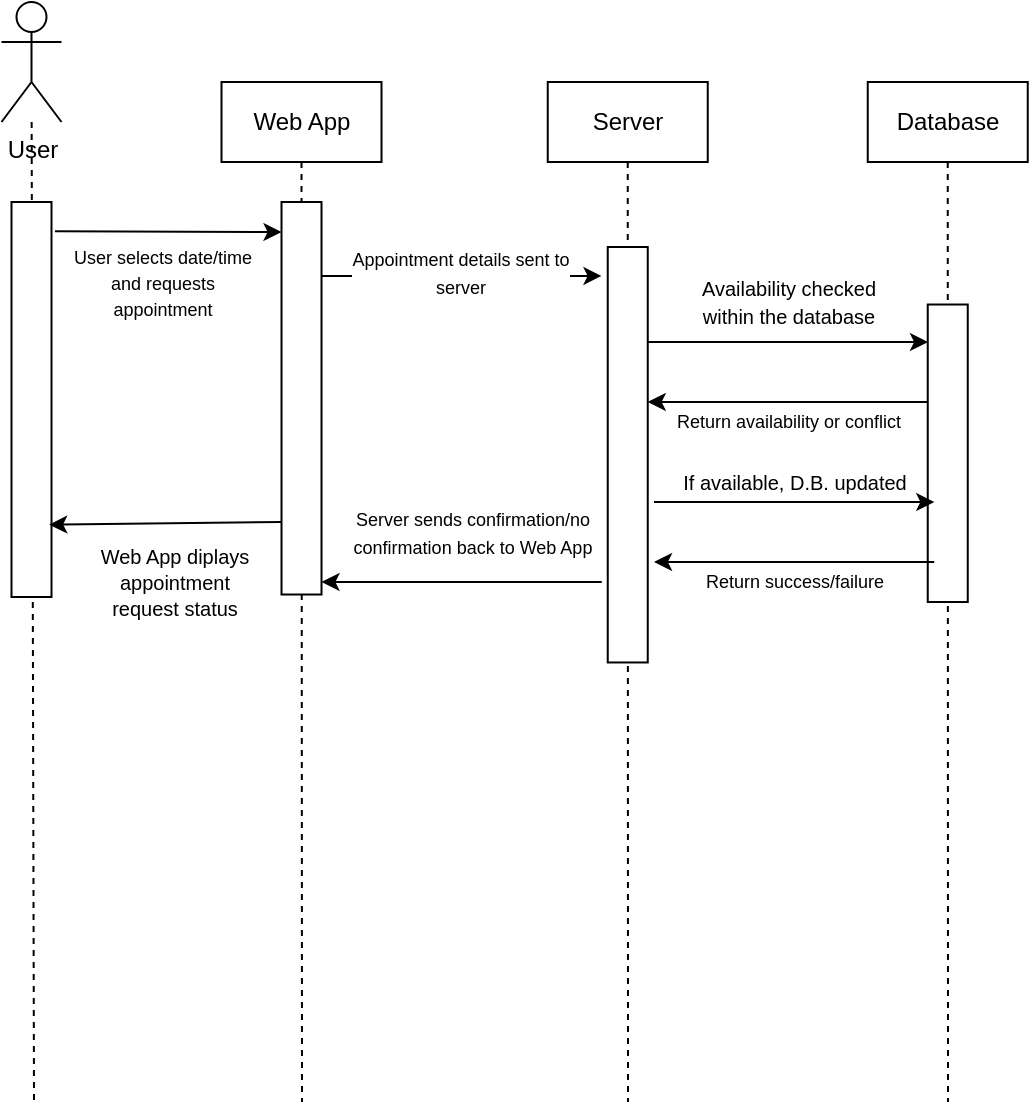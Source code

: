 <mxfile>
    <diagram id="h6eTswoBGhtrVK92VSbx" name="Page-1">
        <mxGraphModel dx="643" dy="827" grid="1" gridSize="10" guides="1" tooltips="1" connect="1" arrows="1" fold="1" page="1" pageScale="1" pageWidth="850" pageHeight="1100" math="0" shadow="0">
            <root>
                <mxCell id="0"/>
                <mxCell id="1" parent="0"/>
                <mxCell id="2" style="edgeStyle=none;html=1;exitX=0.5;exitY=1;exitDx=0;exitDy=0;endArrow=none;endFill=0;dashed=1;" edge="1" parent="1" source="3">
                    <mxGeometry relative="1" as="geometry">
                        <mxPoint x="354.0" y="600" as="targetPoint"/>
                    </mxGeometry>
                </mxCell>
                <mxCell id="3" value="Web App" style="whiteSpace=wrap;html=1;" vertex="1" parent="1">
                    <mxGeometry x="313.75" y="90" width="80" height="40" as="geometry"/>
                </mxCell>
                <mxCell id="4" style="edgeStyle=none;html=1;exitX=0.5;exitY=1;exitDx=0;exitDy=0;endArrow=none;endFill=0;dashed=1;" edge="1" parent="1" source="5">
                    <mxGeometry relative="1" as="geometry">
                        <mxPoint x="677" y="600" as="targetPoint"/>
                    </mxGeometry>
                </mxCell>
                <mxCell id="5" value="Database" style="whiteSpace=wrap;html=1;" vertex="1" parent="1">
                    <mxGeometry x="636.87" y="90" width="80" height="40" as="geometry"/>
                </mxCell>
                <mxCell id="6" style="edgeStyle=none;html=1;exitX=0.5;exitY=1;exitDx=0;exitDy=0;endArrow=none;endFill=0;dashed=1;" edge="1" parent="1" source="7">
                    <mxGeometry relative="1" as="geometry">
                        <mxPoint x="517" y="600" as="targetPoint"/>
                    </mxGeometry>
                </mxCell>
                <mxCell id="7" value="Server" style="whiteSpace=wrap;html=1;" vertex="1" parent="1">
                    <mxGeometry x="476.87" y="90" width="80" height="40" as="geometry"/>
                </mxCell>
                <mxCell id="8" style="edgeStyle=none;html=1;endArrow=none;endFill=0;dashed=1;" edge="1" parent="1" source="9">
                    <mxGeometry relative="1" as="geometry">
                        <mxPoint x="220" y="600" as="targetPoint"/>
                        <mxPoint x="263.75" y="140" as="sourcePoint"/>
                    </mxGeometry>
                </mxCell>
                <mxCell id="9" value="User" style="shape=umlActor;verticalLabelPosition=bottom;verticalAlign=top;html=1;outlineConnect=0;" vertex="1" parent="1">
                    <mxGeometry x="203.75" y="50" width="30" height="60" as="geometry"/>
                </mxCell>
                <mxCell id="10" value="" style="rounded=0;whiteSpace=wrap;html=1;rotation=90;" vertex="1" parent="1">
                    <mxGeometry x="120" y="238.75" width="197.5" height="20" as="geometry"/>
                </mxCell>
                <mxCell id="11" value="" style="rounded=0;whiteSpace=wrap;html=1;rotation=90;" vertex="1" parent="1">
                    <mxGeometry x="255.63" y="238.13" width="196.25" height="20" as="geometry"/>
                </mxCell>
                <mxCell id="12" value="" style="rounded=0;whiteSpace=wrap;html=1;rotation=90;" vertex="1" parent="1">
                    <mxGeometry x="413.01" y="266.37" width="207.73" height="20" as="geometry"/>
                </mxCell>
                <mxCell id="13" value="" style="rounded=0;whiteSpace=wrap;html=1;rotation=90;" vertex="1" parent="1">
                    <mxGeometry x="602.5" y="265.63" width="148.75" height="20" as="geometry"/>
                </mxCell>
                <mxCell id="14" value="" style="edgeStyle=none;orthogonalLoop=1;jettySize=auto;html=1;endArrow=classic;endFill=1;exitX=0.074;exitY=-0.086;exitDx=0;exitDy=0;exitPerimeter=0;" edge="1" parent="1" source="10">
                    <mxGeometry width="80" relative="1" as="geometry">
                        <mxPoint x="233.75" y="170" as="sourcePoint"/>
                        <mxPoint x="343.75" y="165" as="targetPoint"/>
                        <Array as="points"/>
                    </mxGeometry>
                </mxCell>
                <mxCell id="15" value="&lt;font style=&quot;font-size: 9px;&quot;&gt;User selects date/time&lt;br&gt;and requests&lt;br&gt;appointment&lt;br&gt;&lt;/font&gt;" style="edgeLabel;html=1;align=center;verticalAlign=middle;resizable=0;points=[];" vertex="1" connectable="0" parent="14">
                    <mxGeometry x="-0.334" y="2" relative="1" as="geometry">
                        <mxPoint x="16" y="27" as="offset"/>
                    </mxGeometry>
                </mxCell>
                <mxCell id="16" value="" style="edgeStyle=none;orthogonalLoop=1;jettySize=auto;html=1;endArrow=classic;endFill=1;entryX=0.113;entryY=1;entryDx=0;entryDy=0;entryPerimeter=0;exitX=0.113;exitY=0.007;exitDx=0;exitDy=0;exitPerimeter=0;" edge="1" parent="1">
                    <mxGeometry width="80" relative="1" as="geometry">
                        <mxPoint x="363.61" y="186.945" as="sourcePoint"/>
                        <mxPoint x="503.75" y="186.945" as="targetPoint"/>
                        <Array as="points"/>
                    </mxGeometry>
                </mxCell>
                <mxCell id="17" value="&lt;font style=&quot;font-size: 9px;&quot;&gt;Appointment details sent to&lt;br&gt;server&lt;br&gt;&lt;/font&gt;" style="edgeLabel;html=1;align=center;verticalAlign=middle;resizable=0;points=[];" vertex="1" connectable="0" parent="16">
                    <mxGeometry x="-0.334" y="2" relative="1" as="geometry">
                        <mxPoint x="23" as="offset"/>
                    </mxGeometry>
                </mxCell>
                <mxCell id="18" value="" style="edgeStyle=none;orthogonalLoop=1;jettySize=auto;html=1;endArrow=classic;endFill=1;entryX=0.113;entryY=1;entryDx=0;entryDy=0;entryPerimeter=0;exitX=0.113;exitY=0.007;exitDx=0;exitDy=0;exitPerimeter=0;" edge="1" parent="1">
                    <mxGeometry width="80" relative="1" as="geometry">
                        <mxPoint x="526.87" y="220.005" as="sourcePoint"/>
                        <mxPoint x="667.01" y="220.005" as="targetPoint"/>
                        <Array as="points"/>
                    </mxGeometry>
                </mxCell>
                <mxCell id="19" value="&lt;font size=&quot;1&quot;&gt;Availability checked&lt;br&gt;within the database&lt;br&gt;&lt;/font&gt;" style="edgeLabel;html=1;align=center;verticalAlign=middle;resizable=0;points=[];" vertex="1" connectable="0" parent="18">
                    <mxGeometry x="-0.334" y="2" relative="1" as="geometry">
                        <mxPoint x="23" y="-18" as="offset"/>
                    </mxGeometry>
                </mxCell>
                <mxCell id="20" value="" style="edgeStyle=none;orthogonalLoop=1;jettySize=auto;html=1;endArrow=none;endFill=0;entryX=0.113;entryY=1;entryDx=0;entryDy=0;entryPerimeter=0;exitX=0.113;exitY=0.007;exitDx=0;exitDy=0;exitPerimeter=0;startArrow=classic;startFill=1;" edge="1" parent="1">
                    <mxGeometry width="80" relative="1" as="geometry">
                        <mxPoint x="526.87" y="250.005" as="sourcePoint"/>
                        <mxPoint x="667.01" y="250.005" as="targetPoint"/>
                        <Array as="points"/>
                    </mxGeometry>
                </mxCell>
                <mxCell id="21" value="&lt;font style=&quot;font-size: 9px;&quot;&gt;Return availability or conflict&lt;br&gt;&lt;/font&gt;" style="edgeLabel;html=1;align=center;verticalAlign=middle;resizable=0;points=[];" vertex="1" connectable="0" parent="20">
                    <mxGeometry x="-0.334" y="2" relative="1" as="geometry">
                        <mxPoint x="23" y="11" as="offset"/>
                    </mxGeometry>
                </mxCell>
                <mxCell id="22" value="" style="edgeStyle=none;orthogonalLoop=1;jettySize=auto;html=1;endArrow=none;endFill=0;entryX=0.113;entryY=1;entryDx=0;entryDy=0;entryPerimeter=0;exitX=0.113;exitY=0.007;exitDx=0;exitDy=0;exitPerimeter=0;startArrow=classic;startFill=1;" edge="1" parent="1">
                    <mxGeometry width="80" relative="1" as="geometry">
                        <mxPoint x="363.75" y="340.005" as="sourcePoint"/>
                        <mxPoint x="503.89" y="340.005" as="targetPoint"/>
                        <Array as="points"/>
                    </mxGeometry>
                </mxCell>
                <mxCell id="24" value="" style="edgeStyle=none;orthogonalLoop=1;jettySize=auto;html=1;endArrow=none;endFill=0;exitX=0.817;exitY=0.057;exitDx=0;exitDy=0;exitPerimeter=0;startArrow=classic;startFill=1;" edge="1" parent="1" source="10">
                    <mxGeometry width="80" relative="1" as="geometry">
                        <mxPoint x="233.75" y="310" as="sourcePoint"/>
                        <mxPoint x="343.75" y="310" as="targetPoint"/>
                        <Array as="points"/>
                    </mxGeometry>
                </mxCell>
                <mxCell id="25" value="&lt;font size=&quot;1&quot;&gt;Web App diplays&lt;br&gt;appointment&lt;br&gt;request status&lt;br&gt;&lt;/font&gt;" style="edgeLabel;html=1;align=center;verticalAlign=middle;resizable=0;points=[];" vertex="1" connectable="0" parent="24">
                    <mxGeometry x="-0.334" y="2" relative="1" as="geometry">
                        <mxPoint x="24" y="31" as="offset"/>
                    </mxGeometry>
                </mxCell>
                <mxCell id="45" value="" style="edgeStyle=none;orthogonalLoop=1;jettySize=auto;html=1;endArrow=classic;endFill=1;entryX=0.113;entryY=1;entryDx=0;entryDy=0;entryPerimeter=0;exitX=0.113;exitY=0.007;exitDx=0;exitDy=0;exitPerimeter=0;" edge="1" parent="1">
                    <mxGeometry width="80" relative="1" as="geometry">
                        <mxPoint x="530.0" y="300.005" as="sourcePoint"/>
                        <mxPoint x="670.14" y="300.005" as="targetPoint"/>
                        <Array as="points"/>
                    </mxGeometry>
                </mxCell>
                <mxCell id="46" value="&lt;font size=&quot;1&quot;&gt;If available, D.B. updated&lt;br&gt;&lt;/font&gt;" style="edgeLabel;html=1;align=center;verticalAlign=middle;resizable=0;points=[];" vertex="1" connectable="0" parent="45">
                    <mxGeometry x="-0.334" y="2" relative="1" as="geometry">
                        <mxPoint x="23" y="-8" as="offset"/>
                    </mxGeometry>
                </mxCell>
                <mxCell id="47" value="" style="edgeStyle=none;orthogonalLoop=1;jettySize=auto;html=1;endArrow=none;endFill=0;entryX=0.113;entryY=1;entryDx=0;entryDy=0;entryPerimeter=0;exitX=0.113;exitY=0.007;exitDx=0;exitDy=0;exitPerimeter=0;startArrow=classic;startFill=1;" edge="1" parent="1">
                    <mxGeometry width="80" relative="1" as="geometry">
                        <mxPoint x="530.0" y="330.005" as="sourcePoint"/>
                        <mxPoint x="670.14" y="330.005" as="targetPoint"/>
                        <Array as="points"/>
                    </mxGeometry>
                </mxCell>
                <mxCell id="48" value="&lt;font style=&quot;font-size: 9px;&quot;&gt;Return success/failure&lt;br&gt;&lt;/font&gt;" style="edgeLabel;html=1;align=center;verticalAlign=middle;resizable=0;points=[];" vertex="1" connectable="0" parent="47">
                    <mxGeometry x="-0.334" y="2" relative="1" as="geometry">
                        <mxPoint x="23" y="11" as="offset"/>
                    </mxGeometry>
                </mxCell>
                <mxCell id="49" value="&lt;font style=&quot;font-size: 9px;&quot;&gt;Server sends confirmation/no&lt;br&gt;confirmation back to Web App&lt;br&gt;&lt;/font&gt;" style="edgeLabel;html=1;align=center;verticalAlign=middle;resizable=0;points=[];" vertex="1" connectable="0" parent="1">
                    <mxGeometry x="440.003" y="179.995" as="geometry">
                        <mxPoint x="-1" y="135" as="offset"/>
                    </mxGeometry>
                </mxCell>
            </root>
        </mxGraphModel>
    </diagram>
</mxfile>